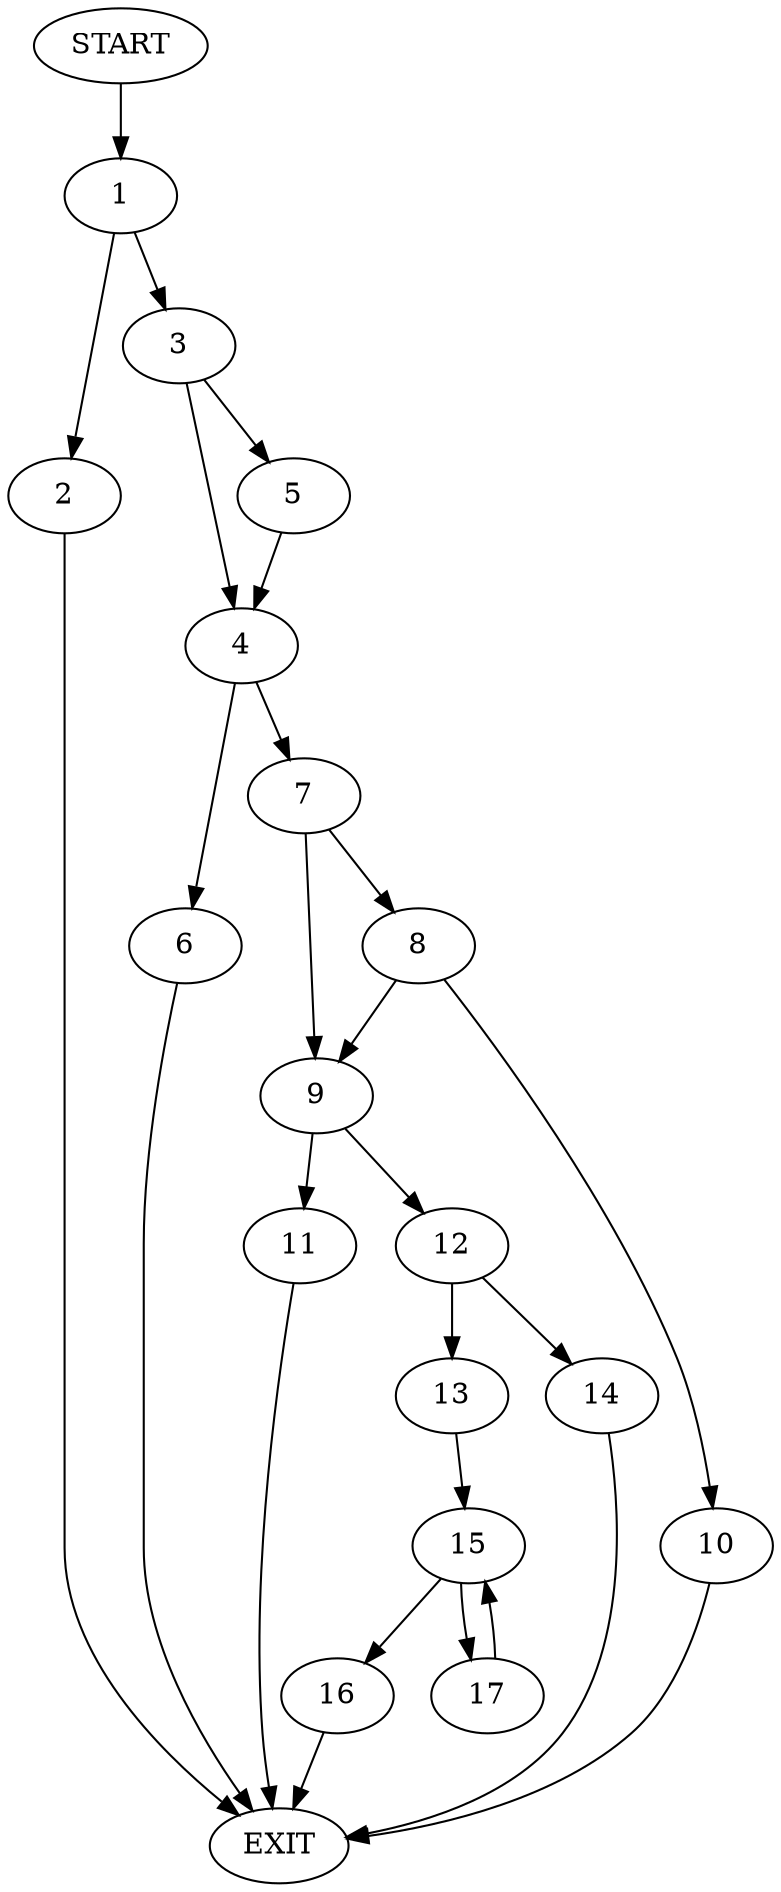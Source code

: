 digraph {
0 [label="START"]
18 [label="EXIT"]
0 -> 1
1 -> 2
1 -> 3
2 -> 18
3 -> 4
3 -> 5
4 -> 6
4 -> 7
5 -> 4
7 -> 8
7 -> 9
6 -> 18
8 -> 10
8 -> 9
9 -> 11
9 -> 12
10 -> 18
11 -> 18
12 -> 13
12 -> 14
13 -> 15
14 -> 18
15 -> 16
15 -> 17
16 -> 18
17 -> 15
}
